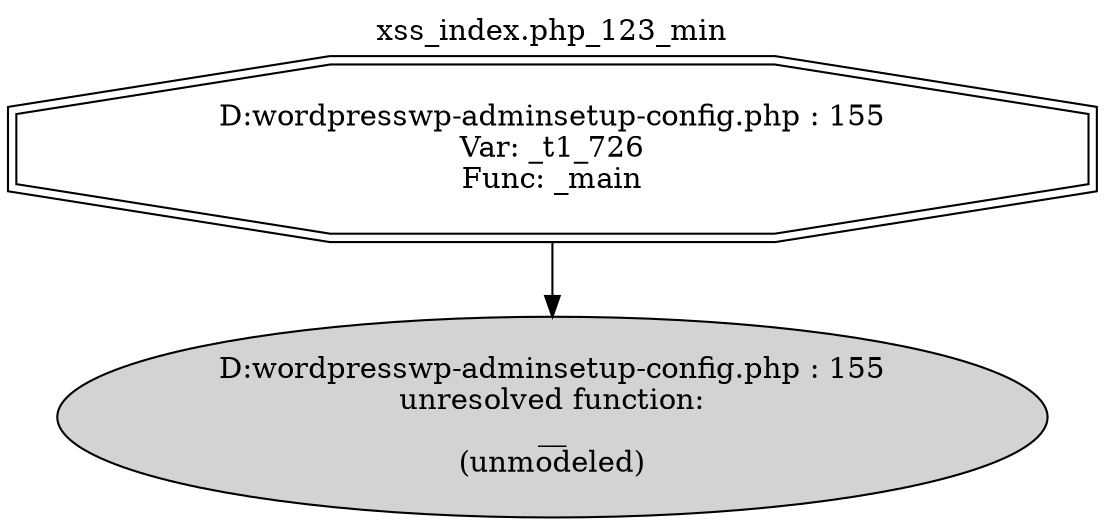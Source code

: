 digraph cfg {
  label="xss_index.php_123_min";
  labelloc=t;
  n1 [shape=doubleoctagon, label="D:\wordpress\wp-admin\setup-config.php : 155\nVar: _t1_726\nFunc: _main\n"];
  n2 [shape=ellipse, label="D:\wordpress\wp-admin\setup-config.php : 155\nunresolved function:\n__\n(unmodeled)\n",style=filled];
  n1 -> n2;
}
